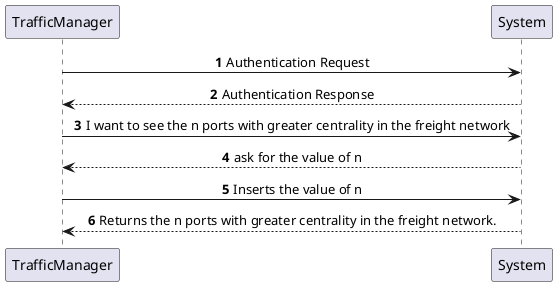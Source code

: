 @startuml
'https://plantuml.com/sequence-diagram

autonumber
skinparam sequenceMessageAlign center

TrafficManager -> System: Authentication Request
System --> TrafficManager: Authentication Response

TrafficManager -> System: I want to see the n ports with greater centrality in the freight network
TrafficManager <-- System: ask for the value of n

TrafficManager -> System: Inserts the value of n
TrafficManager <-- System: Returns the n ports with greater centrality in the freight network.
@enduml